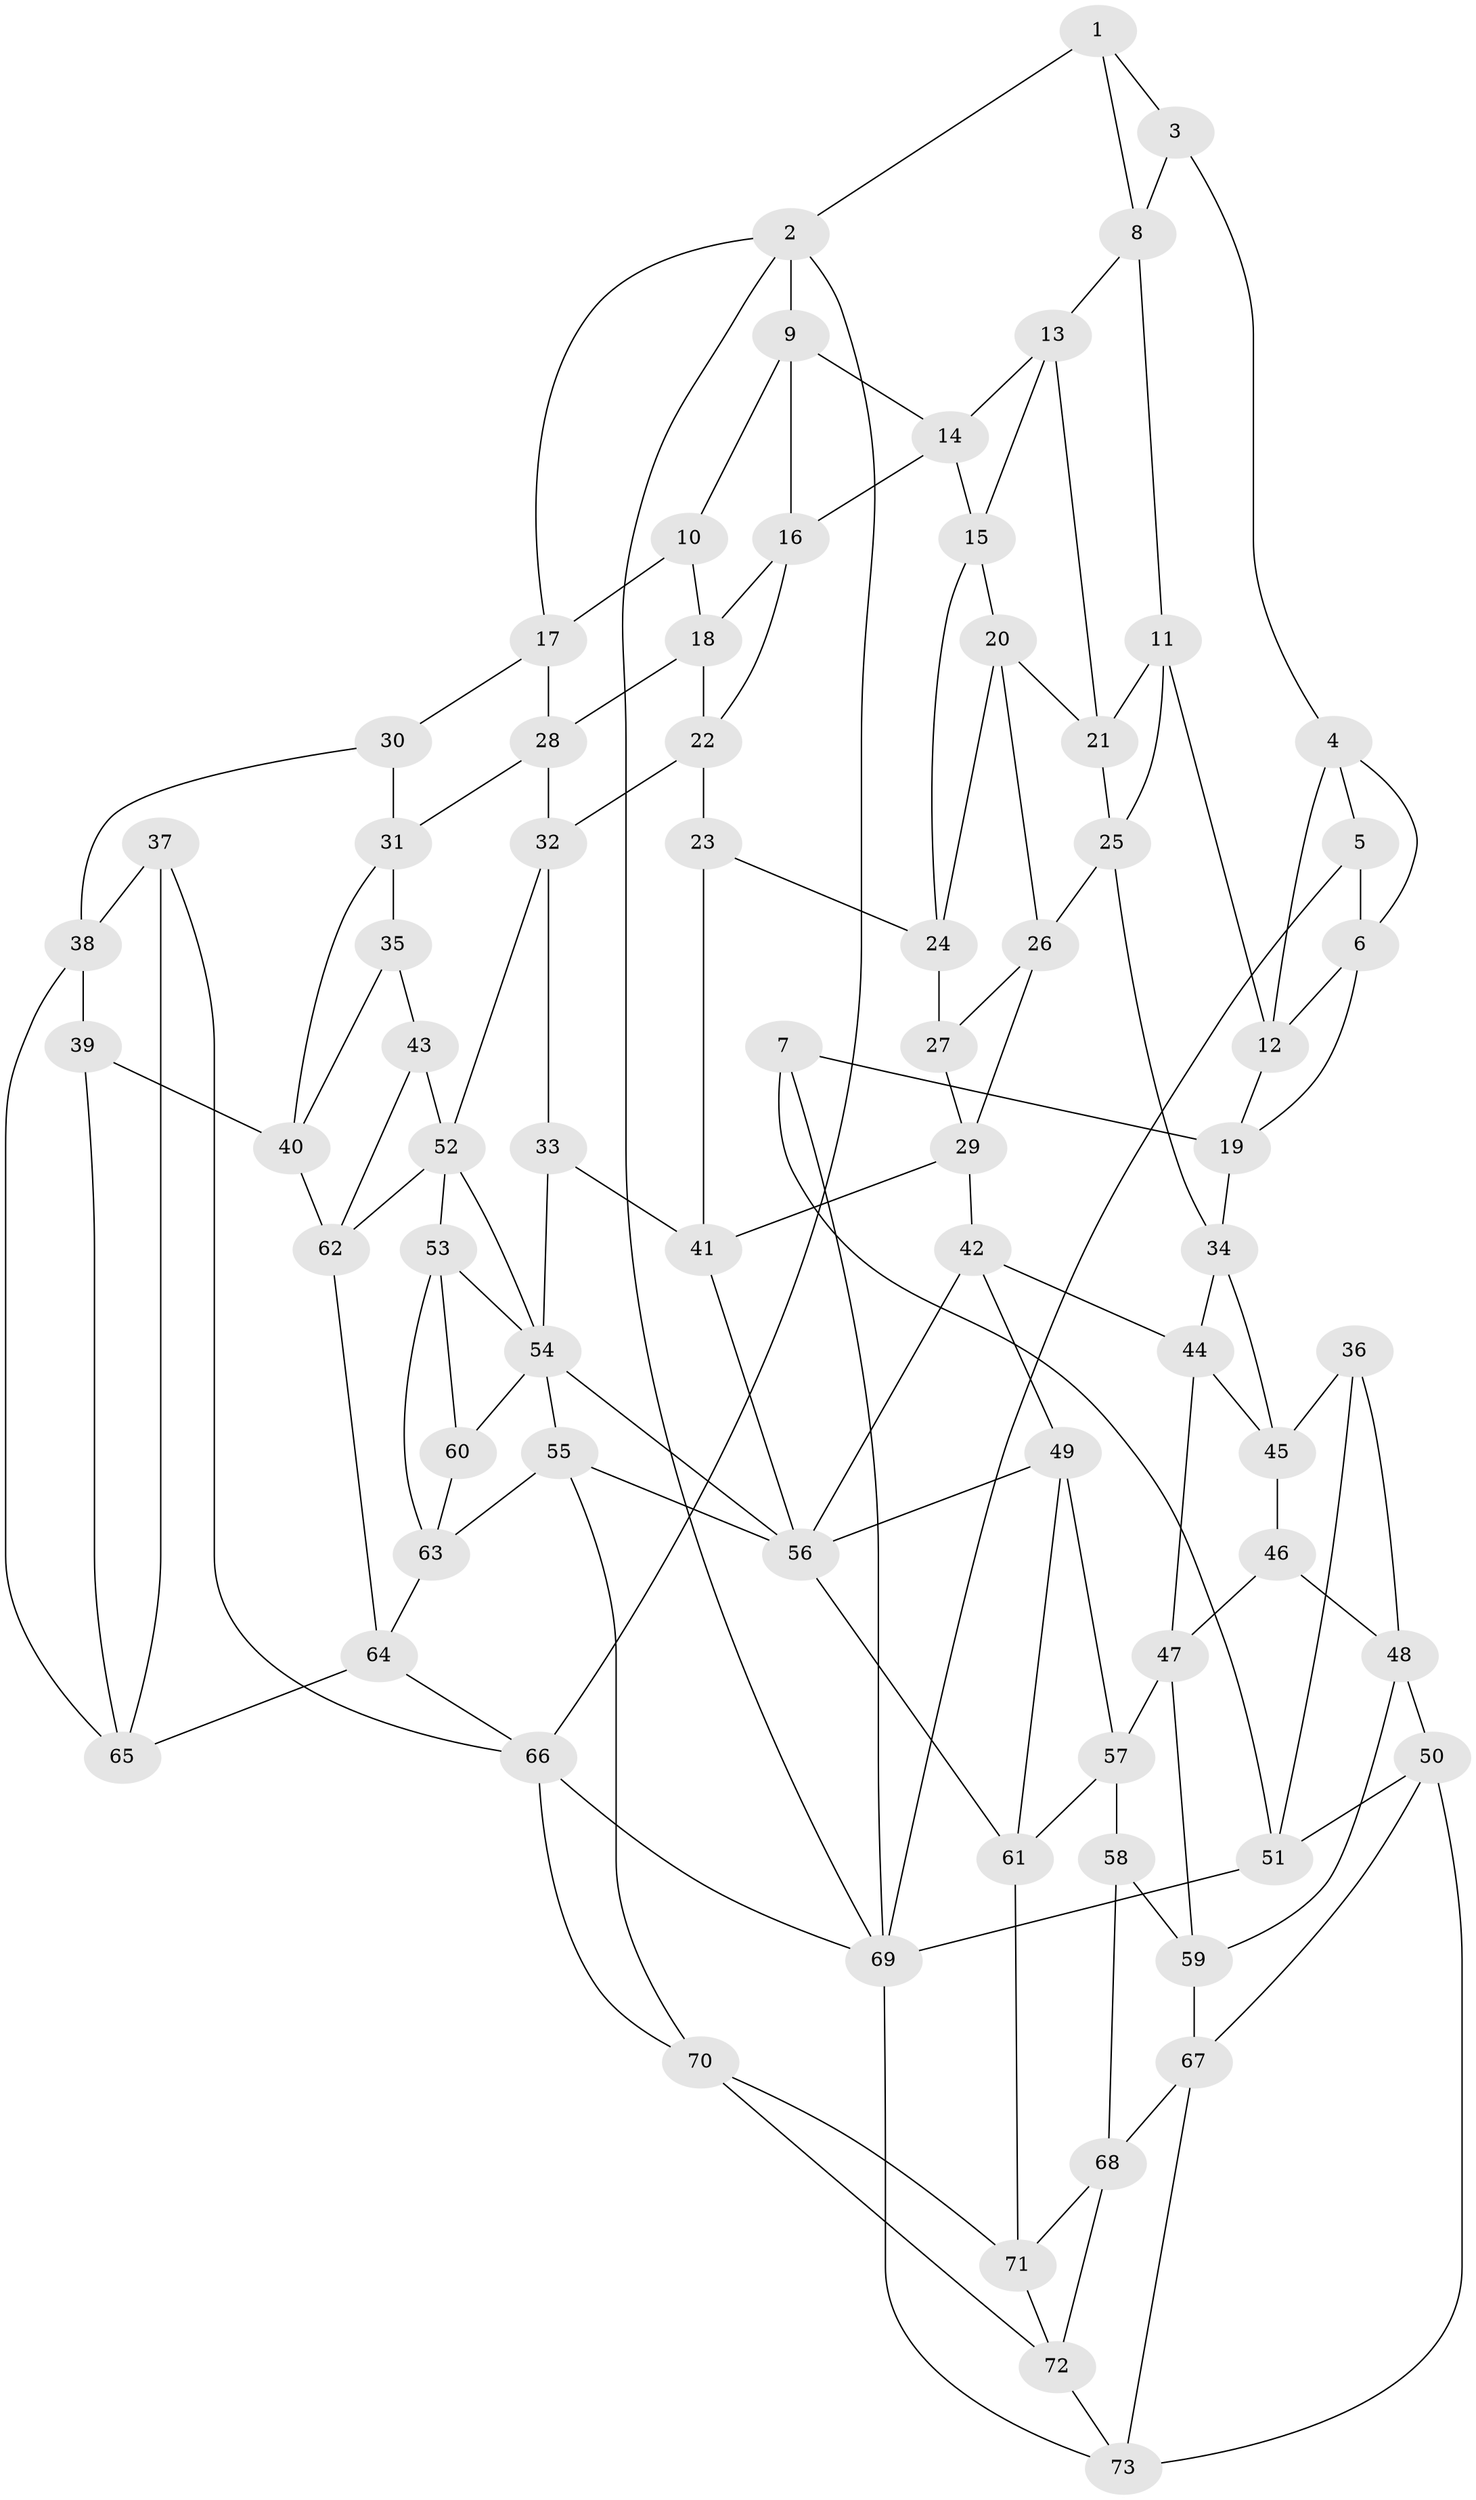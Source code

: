 // original degree distribution, {3: 0.0136986301369863, 4: 0.2534246575342466, 6: 0.23972602739726026, 5: 0.4931506849315068}
// Generated by graph-tools (version 1.1) at 2025/51/03/09/25 03:51:05]
// undirected, 73 vertices, 142 edges
graph export_dot {
graph [start="1"]
  node [color=gray90,style=filled];
  1;
  2;
  3;
  4;
  5;
  6;
  7;
  8;
  9;
  10;
  11;
  12;
  13;
  14;
  15;
  16;
  17;
  18;
  19;
  20;
  21;
  22;
  23;
  24;
  25;
  26;
  27;
  28;
  29;
  30;
  31;
  32;
  33;
  34;
  35;
  36;
  37;
  38;
  39;
  40;
  41;
  42;
  43;
  44;
  45;
  46;
  47;
  48;
  49;
  50;
  51;
  52;
  53;
  54;
  55;
  56;
  57;
  58;
  59;
  60;
  61;
  62;
  63;
  64;
  65;
  66;
  67;
  68;
  69;
  70;
  71;
  72;
  73;
  1 -- 2 [weight=1.0];
  1 -- 3 [weight=1.0];
  1 -- 8 [weight=1.0];
  2 -- 9 [weight=1.0];
  2 -- 17 [weight=1.0];
  2 -- 66 [weight=1.0];
  2 -- 69 [weight=1.0];
  3 -- 4 [weight=1.0];
  3 -- 8 [weight=1.0];
  4 -- 5 [weight=1.0];
  4 -- 6 [weight=1.0];
  4 -- 12 [weight=1.0];
  5 -- 6 [weight=1.0];
  5 -- 69 [weight=1.0];
  6 -- 12 [weight=1.0];
  6 -- 19 [weight=1.0];
  7 -- 19 [weight=1.0];
  7 -- 51 [weight=1.0];
  7 -- 69 [weight=1.0];
  8 -- 11 [weight=1.0];
  8 -- 13 [weight=1.0];
  9 -- 10 [weight=1.0];
  9 -- 14 [weight=1.0];
  9 -- 16 [weight=1.0];
  10 -- 17 [weight=1.0];
  10 -- 18 [weight=1.0];
  11 -- 12 [weight=1.0];
  11 -- 21 [weight=1.0];
  11 -- 25 [weight=1.0];
  12 -- 19 [weight=1.0];
  13 -- 14 [weight=1.0];
  13 -- 15 [weight=1.0];
  13 -- 21 [weight=1.0];
  14 -- 15 [weight=1.0];
  14 -- 16 [weight=1.0];
  15 -- 20 [weight=1.0];
  15 -- 24 [weight=1.0];
  16 -- 18 [weight=1.0];
  16 -- 22 [weight=1.0];
  17 -- 28 [weight=1.0];
  17 -- 30 [weight=1.0];
  18 -- 22 [weight=1.0];
  18 -- 28 [weight=1.0];
  19 -- 34 [weight=1.0];
  20 -- 21 [weight=1.0];
  20 -- 24 [weight=1.0];
  20 -- 26 [weight=1.0];
  21 -- 25 [weight=1.0];
  22 -- 23 [weight=1.0];
  22 -- 32 [weight=1.0];
  23 -- 24 [weight=1.0];
  23 -- 41 [weight=1.0];
  24 -- 27 [weight=1.0];
  25 -- 26 [weight=1.0];
  25 -- 34 [weight=1.0];
  26 -- 27 [weight=1.0];
  26 -- 29 [weight=1.0];
  27 -- 29 [weight=1.0];
  28 -- 31 [weight=1.0];
  28 -- 32 [weight=1.0];
  29 -- 41 [weight=1.0];
  29 -- 42 [weight=1.0];
  30 -- 31 [weight=1.0];
  30 -- 38 [weight=1.0];
  31 -- 35 [weight=1.0];
  31 -- 40 [weight=1.0];
  32 -- 33 [weight=1.0];
  32 -- 52 [weight=1.0];
  33 -- 41 [weight=1.0];
  33 -- 54 [weight=1.0];
  34 -- 44 [weight=1.0];
  34 -- 45 [weight=1.0];
  35 -- 40 [weight=1.0];
  35 -- 43 [weight=1.0];
  36 -- 45 [weight=1.0];
  36 -- 48 [weight=1.0];
  36 -- 51 [weight=1.0];
  37 -- 38 [weight=1.0];
  37 -- 65 [weight=1.0];
  37 -- 66 [weight=1.0];
  38 -- 39 [weight=1.0];
  38 -- 65 [weight=1.0];
  39 -- 40 [weight=1.0];
  39 -- 65 [weight=1.0];
  40 -- 62 [weight=1.0];
  41 -- 56 [weight=1.0];
  42 -- 44 [weight=1.0];
  42 -- 49 [weight=1.0];
  42 -- 56 [weight=1.0];
  43 -- 52 [weight=2.0];
  43 -- 62 [weight=1.0];
  44 -- 45 [weight=1.0];
  44 -- 47 [weight=1.0];
  45 -- 46 [weight=2.0];
  46 -- 47 [weight=1.0];
  46 -- 48 [weight=1.0];
  47 -- 57 [weight=1.0];
  47 -- 59 [weight=1.0];
  48 -- 50 [weight=1.0];
  48 -- 59 [weight=1.0];
  49 -- 56 [weight=1.0];
  49 -- 57 [weight=1.0];
  49 -- 61 [weight=1.0];
  50 -- 51 [weight=1.0];
  50 -- 67 [weight=1.0];
  50 -- 73 [weight=1.0];
  51 -- 69 [weight=1.0];
  52 -- 53 [weight=1.0];
  52 -- 54 [weight=1.0];
  52 -- 62 [weight=1.0];
  53 -- 54 [weight=1.0];
  53 -- 60 [weight=1.0];
  53 -- 63 [weight=1.0];
  54 -- 55 [weight=1.0];
  54 -- 56 [weight=1.0];
  54 -- 60 [weight=1.0];
  55 -- 56 [weight=1.0];
  55 -- 63 [weight=1.0];
  55 -- 70 [weight=1.0];
  56 -- 61 [weight=1.0];
  57 -- 58 [weight=1.0];
  57 -- 61 [weight=1.0];
  58 -- 59 [weight=1.0];
  58 -- 68 [weight=1.0];
  59 -- 67 [weight=1.0];
  60 -- 63 [weight=1.0];
  61 -- 71 [weight=1.0];
  62 -- 64 [weight=1.0];
  63 -- 64 [weight=1.0];
  64 -- 65 [weight=1.0];
  64 -- 66 [weight=1.0];
  66 -- 69 [weight=1.0];
  66 -- 70 [weight=1.0];
  67 -- 68 [weight=1.0];
  67 -- 73 [weight=1.0];
  68 -- 71 [weight=1.0];
  68 -- 72 [weight=1.0];
  69 -- 73 [weight=1.0];
  70 -- 71 [weight=1.0];
  70 -- 72 [weight=1.0];
  71 -- 72 [weight=1.0];
  72 -- 73 [weight=1.0];
}
